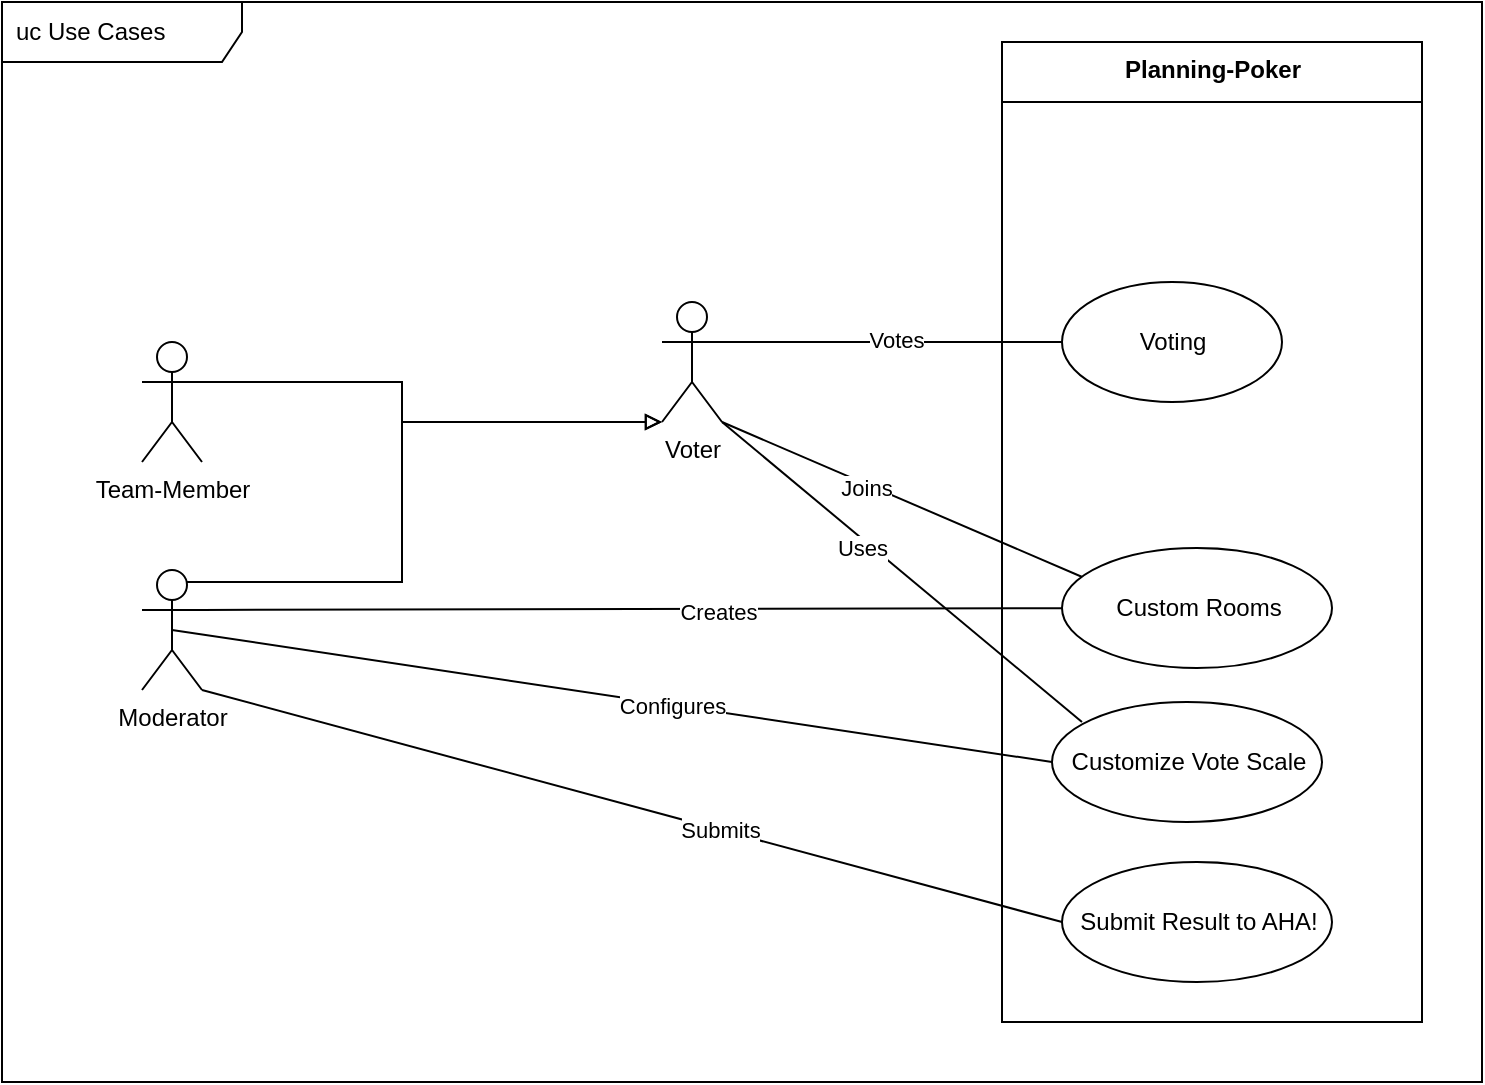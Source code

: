 <mxfile compressed="false" version="20.3.0" type="device">
  <diagram id="T2Fmk4aehDBAszYMc2Mo" name="Page-1">
    <mxGraphModel dx="3041" dy="907" grid="1" gridSize="10" guides="1" tooltips="1" connect="1" arrows="1" fold="1" page="1" pageScale="1" pageWidth="1169" pageHeight="827" math="0" shadow="0">
      <root>
        <mxCell id="0" />
        <mxCell id="1" parent="0" />
        <mxCell id="jN8OS6GP-K6ZWhVL24f5-1" value="uc Use Cases" style="shape=umlFrame;whiteSpace=wrap;html=1;width=120;height=30;boundedLbl=1;verticalAlign=middle;align=left;spacingLeft=5;" parent="1" vertex="1">
          <mxGeometry x="-200" y="100" width="740" height="540" as="geometry" />
        </mxCell>
        <mxCell id="jN8OS6GP-K6ZWhVL24f5-11" style="rounded=0;orthogonalLoop=1;jettySize=auto;html=1;exitX=1;exitY=0.333;exitDx=0;exitDy=0;exitPerimeter=0;endArrow=none;endFill=0;" parent="1" source="jN8OS6GP-K6ZWhVL24f5-2" target="jN8OS6GP-K6ZWhVL24f5-6" edge="1">
          <mxGeometry relative="1" as="geometry" />
        </mxCell>
        <mxCell id="jN8OS6GP-K6ZWhVL24f5-12" value="Votes" style="edgeLabel;html=1;align=center;verticalAlign=middle;resizable=0;points=[];" parent="jN8OS6GP-K6ZWhVL24f5-11" vertex="1" connectable="0">
          <mxGeometry x="0.253" y="1" relative="1" as="geometry">
            <mxPoint x="-20" as="offset" />
          </mxGeometry>
        </mxCell>
        <mxCell id="jN8OS6GP-K6ZWhVL24f5-30" style="edgeStyle=none;rounded=0;orthogonalLoop=1;jettySize=auto;html=1;exitX=1;exitY=1;exitDx=0;exitDy=0;exitPerimeter=0;entryX=0.075;entryY=0.242;entryDx=0;entryDy=0;entryPerimeter=0;endArrow=none;endFill=0;" parent="1" source="jN8OS6GP-K6ZWhVL24f5-2" target="jN8OS6GP-K6ZWhVL24f5-27" edge="1">
          <mxGeometry relative="1" as="geometry" />
        </mxCell>
        <mxCell id="jN8OS6GP-K6ZWhVL24f5-31" value="Joins" style="edgeLabel;html=1;align=center;verticalAlign=middle;resizable=0;points=[];" parent="jN8OS6GP-K6ZWhVL24f5-30" vertex="1" connectable="0">
          <mxGeometry x="-0.196" y="-2" relative="1" as="geometry">
            <mxPoint as="offset" />
          </mxGeometry>
        </mxCell>
        <mxCell id="fgRqfd56ShWTemoQs-7e-1" style="rounded=0;orthogonalLoop=1;jettySize=auto;html=1;exitX=1;exitY=1;exitDx=0;exitDy=0;exitPerimeter=0;entryX=0.111;entryY=0.167;entryDx=0;entryDy=0;entryPerimeter=0;endArrow=none;endFill=0;" parent="1" source="jN8OS6GP-K6ZWhVL24f5-2" target="jN8OS6GP-K6ZWhVL24f5-16" edge="1">
          <mxGeometry relative="1" as="geometry" />
        </mxCell>
        <mxCell id="fgRqfd56ShWTemoQs-7e-2" value="Uses" style="edgeLabel;html=1;align=center;verticalAlign=middle;resizable=0;points=[];" parent="fgRqfd56ShWTemoQs-7e-1" vertex="1" connectable="0">
          <mxGeometry x="0.109" relative="1" as="geometry">
            <mxPoint x="-30" y="-20" as="offset" />
          </mxGeometry>
        </mxCell>
        <mxCell id="jN8OS6GP-K6ZWhVL24f5-2" value="Voter" style="shape=umlActor;verticalLabelPosition=bottom;verticalAlign=top;html=1;" parent="1" vertex="1">
          <mxGeometry x="130" y="250" width="30" height="60" as="geometry" />
        </mxCell>
        <mxCell id="jN8OS6GP-K6ZWhVL24f5-17" style="rounded=0;orthogonalLoop=1;jettySize=auto;html=1;exitX=0.5;exitY=0.5;exitDx=0;exitDy=0;exitPerimeter=0;entryX=0;entryY=0.5;entryDx=0;entryDy=0;endArrow=none;endFill=0;" parent="1" source="jN8OS6GP-K6ZWhVL24f5-5" target="jN8OS6GP-K6ZWhVL24f5-16" edge="1">
          <mxGeometry relative="1" as="geometry" />
        </mxCell>
        <mxCell id="jN8OS6GP-K6ZWhVL24f5-18" value="Configures" style="edgeLabel;html=1;align=center;verticalAlign=middle;resizable=0;points=[];" parent="jN8OS6GP-K6ZWhVL24f5-17" vertex="1" connectable="0">
          <mxGeometry x="0.136" relative="1" as="geometry">
            <mxPoint as="offset" />
          </mxGeometry>
        </mxCell>
        <mxCell id="jN8OS6GP-K6ZWhVL24f5-22" style="edgeStyle=orthogonalEdgeStyle;rounded=0;orthogonalLoop=1;jettySize=auto;html=1;exitX=0.75;exitY=0.1;exitDx=0;exitDy=0;exitPerimeter=0;entryX=0;entryY=1;entryDx=0;entryDy=0;entryPerimeter=0;endArrow=block;endFill=0;" parent="1" source="jN8OS6GP-K6ZWhVL24f5-5" target="jN8OS6GP-K6ZWhVL24f5-2" edge="1">
          <mxGeometry relative="1" as="geometry">
            <Array as="points">
              <mxPoint y="390" />
              <mxPoint y="310" />
            </Array>
          </mxGeometry>
        </mxCell>
        <mxCell id="jN8OS6GP-K6ZWhVL24f5-28" style="edgeStyle=none;rounded=0;orthogonalLoop=1;jettySize=auto;html=1;exitX=1;exitY=0.333;exitDx=0;exitDy=0;exitPerimeter=0;endArrow=none;endFill=0;" parent="1" source="jN8OS6GP-K6ZWhVL24f5-5" target="jN8OS6GP-K6ZWhVL24f5-27" edge="1">
          <mxGeometry relative="1" as="geometry" />
        </mxCell>
        <mxCell id="jN8OS6GP-K6ZWhVL24f5-29" value="Creates" style="edgeLabel;html=1;align=center;verticalAlign=middle;resizable=0;points=[];" parent="jN8OS6GP-K6ZWhVL24f5-28" vertex="1" connectable="0">
          <mxGeometry x="0.198" y="-1" relative="1" as="geometry">
            <mxPoint as="offset" />
          </mxGeometry>
        </mxCell>
        <mxCell id="jN8OS6GP-K6ZWhVL24f5-33" style="edgeStyle=none;rounded=0;orthogonalLoop=1;jettySize=auto;html=1;exitX=1;exitY=1;exitDx=0;exitDy=0;exitPerimeter=0;entryX=0;entryY=0.5;entryDx=0;entryDy=0;endArrow=none;endFill=0;" parent="1" source="jN8OS6GP-K6ZWhVL24f5-5" target="jN8OS6GP-K6ZWhVL24f5-32" edge="1">
          <mxGeometry relative="1" as="geometry" />
        </mxCell>
        <mxCell id="jN8OS6GP-K6ZWhVL24f5-34" value="Submits" style="edgeLabel;html=1;align=center;verticalAlign=middle;resizable=0;points=[];" parent="jN8OS6GP-K6ZWhVL24f5-33" vertex="1" connectable="0">
          <mxGeometry x="0.202" relative="1" as="geometry">
            <mxPoint as="offset" />
          </mxGeometry>
        </mxCell>
        <mxCell id="jN8OS6GP-K6ZWhVL24f5-5" value="Moderator" style="shape=umlActor;verticalLabelPosition=bottom;verticalAlign=top;html=1;" parent="1" vertex="1">
          <mxGeometry x="-130" y="384" width="30" height="60" as="geometry" />
        </mxCell>
        <mxCell id="jN8OS6GP-K6ZWhVL24f5-6" value="Voting" style="shape=ellipse;container=1;horizontal=1;horizontalStack=0;resizeParent=1;resizeParentMax=0;resizeLast=0;html=1;dashed=0;collapsible=0;" parent="1" vertex="1">
          <mxGeometry x="330" y="240" width="110" height="60" as="geometry" />
        </mxCell>
        <mxCell id="jN8OS6GP-K6ZWhVL24f5-16" value="Customize Vote Scale" style="shape=ellipse;container=1;horizontal=1;horizontalStack=0;resizeParent=1;resizeParentMax=0;resizeLast=0;html=1;dashed=0;collapsible=0;" parent="1" vertex="1">
          <mxGeometry x="325" y="450" width="135" height="60" as="geometry" />
        </mxCell>
        <mxCell id="jN8OS6GP-K6ZWhVL24f5-25" style="edgeStyle=orthogonalEdgeStyle;rounded=0;orthogonalLoop=1;jettySize=auto;html=1;exitX=1;exitY=0.333;exitDx=0;exitDy=0;exitPerimeter=0;endArrow=block;endFill=0;" parent="1" source="jN8OS6GP-K6ZWhVL24f5-21" edge="1">
          <mxGeometry relative="1" as="geometry">
            <mxPoint x="130" y="310.0" as="targetPoint" />
            <Array as="points">
              <mxPoint y="290" />
              <mxPoint y="310" />
            </Array>
          </mxGeometry>
        </mxCell>
        <mxCell id="jN8OS6GP-K6ZWhVL24f5-21" value="Team-Member" style="shape=umlActor;verticalLabelPosition=bottom;verticalAlign=top;html=1;" parent="1" vertex="1">
          <mxGeometry x="-130" y="270" width="30" height="60" as="geometry" />
        </mxCell>
        <mxCell id="jN8OS6GP-K6ZWhVL24f5-27" value="Custom Rooms" style="shape=ellipse;container=1;horizontal=1;horizontalStack=0;resizeParent=1;resizeParentMax=0;resizeLast=0;html=1;dashed=0;collapsible=0;" parent="1" vertex="1">
          <mxGeometry x="330" y="373" width="135" height="60" as="geometry" />
        </mxCell>
        <mxCell id="jN8OS6GP-K6ZWhVL24f5-32" value="Submit Result to AHA!" style="shape=ellipse;container=1;horizontal=1;horizontalStack=0;resizeParent=1;resizeParentMax=0;resizeLast=0;html=1;dashed=0;collapsible=0;" parent="1" vertex="1">
          <mxGeometry x="330" y="530" width="135" height="60" as="geometry" />
        </mxCell>
        <mxCell id="jN8OS6GP-K6ZWhVL24f5-35" value="Planning-Poker" style="swimlane;fontStyle=1;align=center;verticalAlign=top;childLayout=stackLayout;horizontal=1;startSize=30;horizontalStack=0;resizeParent=1;resizeParentMax=0;resizeLast=0;collapsible=0;marginBottom=0;html=1;" parent="1" vertex="1">
          <mxGeometry x="300" y="120" width="210" height="490" as="geometry" />
        </mxCell>
      </root>
    </mxGraphModel>
  </diagram>
</mxfile>
